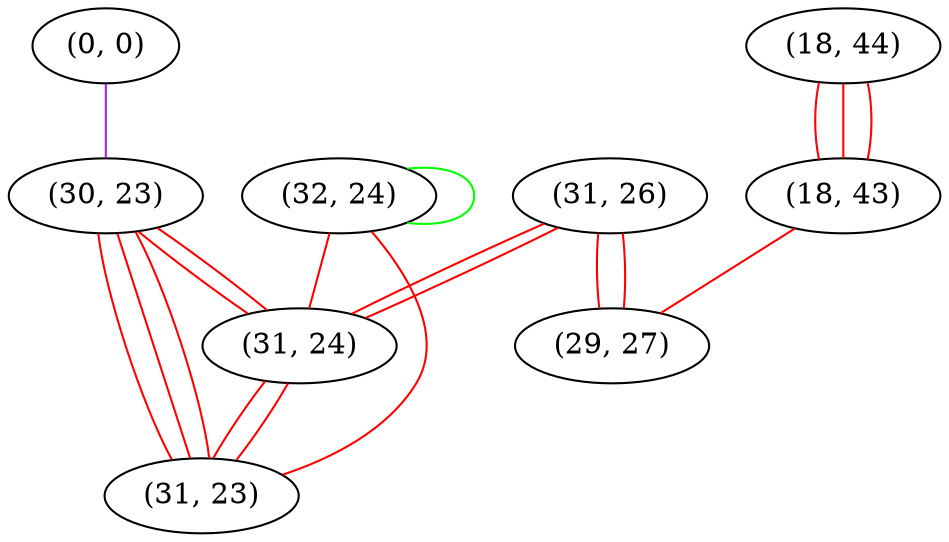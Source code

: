 graph "" {
"(0, 0)";
"(18, 44)";
"(32, 24)";
"(30, 23)";
"(31, 26)";
"(31, 24)";
"(31, 23)";
"(18, 43)";
"(29, 27)";
"(0, 0)" -- "(30, 23)"  [color=purple, key=0, weight=4];
"(18, 44)" -- "(18, 43)"  [color=red, key=0, weight=1];
"(18, 44)" -- "(18, 43)"  [color=red, key=1, weight=1];
"(18, 44)" -- "(18, 43)"  [color=red, key=2, weight=1];
"(32, 24)" -- "(32, 24)"  [color=green, key=0, weight=2];
"(32, 24)" -- "(31, 24)"  [color=red, key=0, weight=1];
"(32, 24)" -- "(31, 23)"  [color=red, key=0, weight=1];
"(30, 23)" -- "(31, 24)"  [color=red, key=0, weight=1];
"(30, 23)" -- "(31, 24)"  [color=red, key=1, weight=1];
"(30, 23)" -- "(31, 23)"  [color=red, key=0, weight=1];
"(30, 23)" -- "(31, 23)"  [color=red, key=1, weight=1];
"(30, 23)" -- "(31, 23)"  [color=red, key=2, weight=1];
"(31, 26)" -- "(31, 24)"  [color=red, key=0, weight=1];
"(31, 26)" -- "(31, 24)"  [color=red, key=1, weight=1];
"(31, 26)" -- "(29, 27)"  [color=red, key=0, weight=1];
"(31, 26)" -- "(29, 27)"  [color=red, key=1, weight=1];
"(31, 24)" -- "(31, 23)"  [color=red, key=0, weight=1];
"(31, 24)" -- "(31, 23)"  [color=red, key=1, weight=1];
"(18, 43)" -- "(29, 27)"  [color=red, key=0, weight=1];
}
